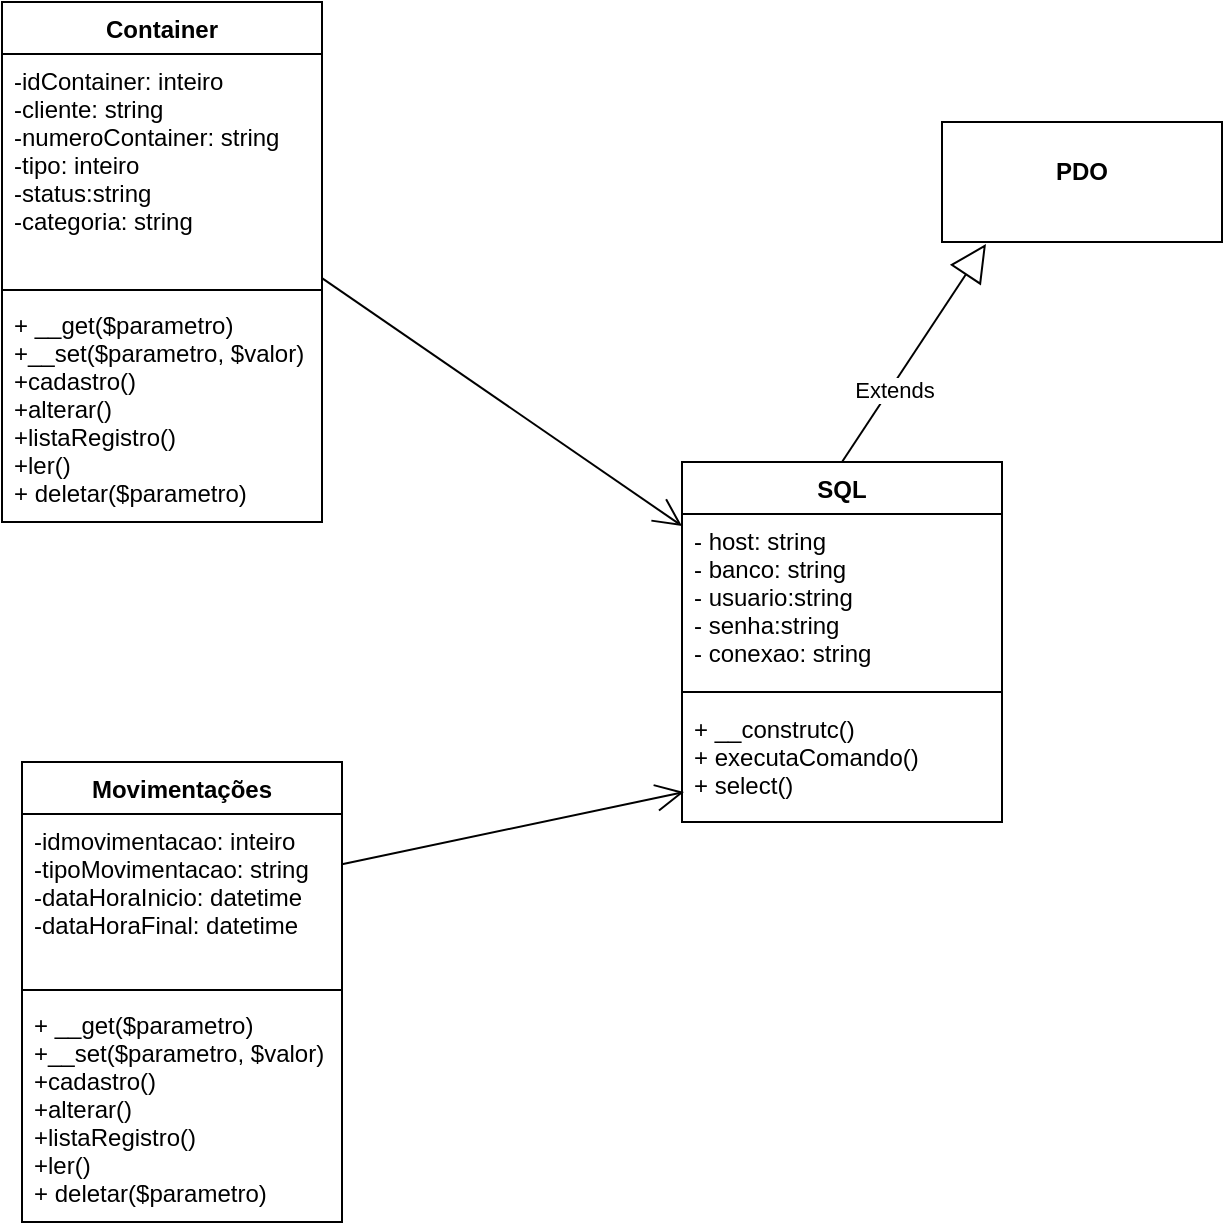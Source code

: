 <mxfile version="15.5.4" type="device"><diagram id="rO6Eud7ajVQ0JPmh1Y2L" name="Page-1"><mxGraphModel dx="1422" dy="772" grid="1" gridSize="10" guides="1" tooltips="1" connect="1" arrows="1" fold="1" page="1" pageScale="1" pageWidth="827" pageHeight="1169" math="0" shadow="0"><root><mxCell id="0"/><mxCell id="1" parent="0"/><mxCell id="YMeotrxKJ9Oz_TTp2fp6-1" value="Container" style="swimlane;fontStyle=1;align=center;verticalAlign=top;childLayout=stackLayout;horizontal=1;startSize=26;horizontalStack=0;resizeParent=1;resizeParentMax=0;resizeLast=0;collapsible=1;marginBottom=0;" parent="1" vertex="1"><mxGeometry x="150" y="40" width="160" height="260" as="geometry"/></mxCell><mxCell id="YMeotrxKJ9Oz_TTp2fp6-2" value="-idContainer: inteiro&#10;-cliente: string&#10;-numeroContainer: string&#10;-tipo: inteiro&#10;-status:string&#10;-categoria: string&#10;" style="text;strokeColor=none;fillColor=none;align=left;verticalAlign=top;spacingLeft=4;spacingRight=4;overflow=hidden;rotatable=0;points=[[0,0.5],[1,0.5]];portConstraint=eastwest;" parent="YMeotrxKJ9Oz_TTp2fp6-1" vertex="1"><mxGeometry y="26" width="160" height="114" as="geometry"/></mxCell><mxCell id="YMeotrxKJ9Oz_TTp2fp6-3" value="" style="line;strokeWidth=1;fillColor=none;align=left;verticalAlign=middle;spacingTop=-1;spacingLeft=3;spacingRight=3;rotatable=0;labelPosition=right;points=[];portConstraint=eastwest;" parent="YMeotrxKJ9Oz_TTp2fp6-1" vertex="1"><mxGeometry y="140" width="160" height="8" as="geometry"/></mxCell><mxCell id="YMeotrxKJ9Oz_TTp2fp6-4" value="+ __get($parametro)&#10;+__set($parametro, $valor)&#10;+cadastro()&#10;+alterar()&#10;+listaRegistro()&#10;+ler()&#10;+ deletar($parametro)" style="text;strokeColor=none;fillColor=none;align=left;verticalAlign=top;spacingLeft=4;spacingRight=4;overflow=hidden;rotatable=0;points=[[0,0.5],[1,0.5]];portConstraint=eastwest;" parent="YMeotrxKJ9Oz_TTp2fp6-1" vertex="1"><mxGeometry y="148" width="160" height="112" as="geometry"/></mxCell><mxCell id="YMeotrxKJ9Oz_TTp2fp6-5" value="SQL&#10;" style="swimlane;fontStyle=1;align=center;verticalAlign=top;childLayout=stackLayout;horizontal=1;startSize=26;horizontalStack=0;resizeParent=1;resizeParentMax=0;resizeLast=0;collapsible=1;marginBottom=0;" parent="1" vertex="1"><mxGeometry x="490" y="270" width="160" height="180" as="geometry"/></mxCell><mxCell id="YMeotrxKJ9Oz_TTp2fp6-6" value="- host: string&#10;- banco: string&#10;- usuario:string&#10;- senha:string&#10;- conexao: string" style="text;strokeColor=none;fillColor=none;align=left;verticalAlign=top;spacingLeft=4;spacingRight=4;overflow=hidden;rotatable=0;points=[[0,0.5],[1,0.5]];portConstraint=eastwest;" parent="YMeotrxKJ9Oz_TTp2fp6-5" vertex="1"><mxGeometry y="26" width="160" height="84" as="geometry"/></mxCell><mxCell id="YMeotrxKJ9Oz_TTp2fp6-7" value="" style="line;strokeWidth=1;fillColor=none;align=left;verticalAlign=middle;spacingTop=-1;spacingLeft=3;spacingRight=3;rotatable=0;labelPosition=right;points=[];portConstraint=eastwest;" parent="YMeotrxKJ9Oz_TTp2fp6-5" vertex="1"><mxGeometry y="110" width="160" height="10" as="geometry"/></mxCell><mxCell id="YMeotrxKJ9Oz_TTp2fp6-8" value="+ __construtc()&#10;+ executaComando()&#10;+ select()&#10;" style="text;strokeColor=none;fillColor=none;align=left;verticalAlign=top;spacingLeft=4;spacingRight=4;overflow=hidden;rotatable=0;points=[[0,0.5],[1,0.5]];portConstraint=eastwest;" parent="YMeotrxKJ9Oz_TTp2fp6-5" vertex="1"><mxGeometry y="120" width="160" height="60" as="geometry"/></mxCell><mxCell id="YMeotrxKJ9Oz_TTp2fp6-10" value="" style="endArrow=open;endFill=1;endSize=12;html=1;rounded=0;entryX=0;entryY=0.071;entryDx=0;entryDy=0;entryPerimeter=0;" parent="1" source="YMeotrxKJ9Oz_TTp2fp6-2" target="YMeotrxKJ9Oz_TTp2fp6-6" edge="1"><mxGeometry width="160" relative="1" as="geometry"><mxPoint x="226" y="460" as="sourcePoint"/><mxPoint x="406" y="310" as="targetPoint"/></mxGeometry></mxCell><mxCell id="YMeotrxKJ9Oz_TTp2fp6-15" value="Extends" style="endArrow=block;endSize=16;endFill=0;html=1;rounded=0;exitX=0.5;exitY=0;exitDx=0;exitDy=0;entryX=0.157;entryY=1.017;entryDx=0;entryDy=0;entryPerimeter=0;" parent="1" source="YMeotrxKJ9Oz_TTp2fp6-5" edge="1" target="BliX6PQDxlhthCMkl-bk-1"><mxGeometry x="-0.325" y="-2" width="160" relative="1" as="geometry"><mxPoint x="226" y="460" as="sourcePoint"/><mxPoint x="566" y="220" as="targetPoint"/><Array as="points"/><mxPoint as="offset"/></mxGeometry></mxCell><mxCell id="BliX6PQDxlhthCMkl-bk-1" value="&lt;p style=&quot;margin: 0px ; margin-top: 4px ; text-align: center&quot;&gt;&lt;br&gt;&lt;b&gt;PDO&lt;/b&gt;&lt;/p&gt;" style="verticalAlign=top;align=left;overflow=fill;fontSize=12;fontFamily=Helvetica;html=1;" parent="1" vertex="1"><mxGeometry x="620" y="100" width="140" height="60" as="geometry"/></mxCell><mxCell id="FRz-pGM24RrR60n0dDZ4-1" value="Movimentações" style="swimlane;fontStyle=1;align=center;verticalAlign=top;childLayout=stackLayout;horizontal=1;startSize=26;horizontalStack=0;resizeParent=1;resizeParentMax=0;resizeLast=0;collapsible=1;marginBottom=0;" vertex="1" parent="1"><mxGeometry x="160" y="420" width="160" height="230" as="geometry"/></mxCell><mxCell id="FRz-pGM24RrR60n0dDZ4-2" value="-idmovimentacao: inteiro&#10;-tipoMovimentacao: string&#10;-dataHoraInicio: datetime&#10;-dataHoraFinal: datetime&#10;" style="text;strokeColor=none;fillColor=none;align=left;verticalAlign=top;spacingLeft=4;spacingRight=4;overflow=hidden;rotatable=0;points=[[0,0.5],[1,0.5]];portConstraint=eastwest;" vertex="1" parent="FRz-pGM24RrR60n0dDZ4-1"><mxGeometry y="26" width="160" height="84" as="geometry"/></mxCell><mxCell id="FRz-pGM24RrR60n0dDZ4-3" value="" style="line;strokeWidth=1;fillColor=none;align=left;verticalAlign=middle;spacingTop=-1;spacingLeft=3;spacingRight=3;rotatable=0;labelPosition=right;points=[];portConstraint=eastwest;" vertex="1" parent="FRz-pGM24RrR60n0dDZ4-1"><mxGeometry y="110" width="160" height="8" as="geometry"/></mxCell><mxCell id="FRz-pGM24RrR60n0dDZ4-4" value="+ __get($parametro)&#10;+__set($parametro, $valor)&#10;+cadastro()&#10;+alterar()&#10;+listaRegistro()&#10;+ler()&#10;+ deletar($parametro)" style="text;strokeColor=none;fillColor=none;align=left;verticalAlign=top;spacingLeft=4;spacingRight=4;overflow=hidden;rotatable=0;points=[[0,0.5],[1,0.5]];portConstraint=eastwest;" vertex="1" parent="FRz-pGM24RrR60n0dDZ4-1"><mxGeometry y="118" width="160" height="112" as="geometry"/></mxCell><mxCell id="FRz-pGM24RrR60n0dDZ4-5" value="" style="endArrow=open;endFill=1;endSize=12;html=1;rounded=0;entryX=0.006;entryY=0.75;entryDx=0;entryDy=0;entryPerimeter=0;" edge="1" source="FRz-pGM24RrR60n0dDZ4-2" parent="1" target="YMeotrxKJ9Oz_TTp2fp6-8"><mxGeometry width="160" relative="1" as="geometry"><mxPoint x="236" y="840" as="sourcePoint"/><mxPoint x="560" y="661.964" as="targetPoint"/></mxGeometry></mxCell></root></mxGraphModel></diagram></mxfile>